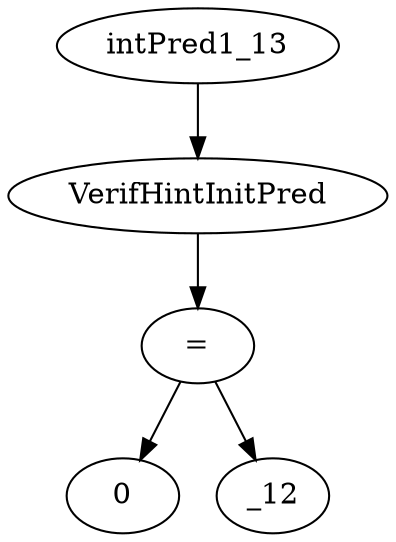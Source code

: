 digraph dag {
0 [label="intPred1_13"];
1 [label="VerifHintInitPred"];
2 [label="="];
3 [label="0"];
4 [label="_12"];
"0" -> "1"[label=""]
"1" -> "2"[label=""]
"2" -> "4"[label=""]
"2" -> "3"[label=""]
}
